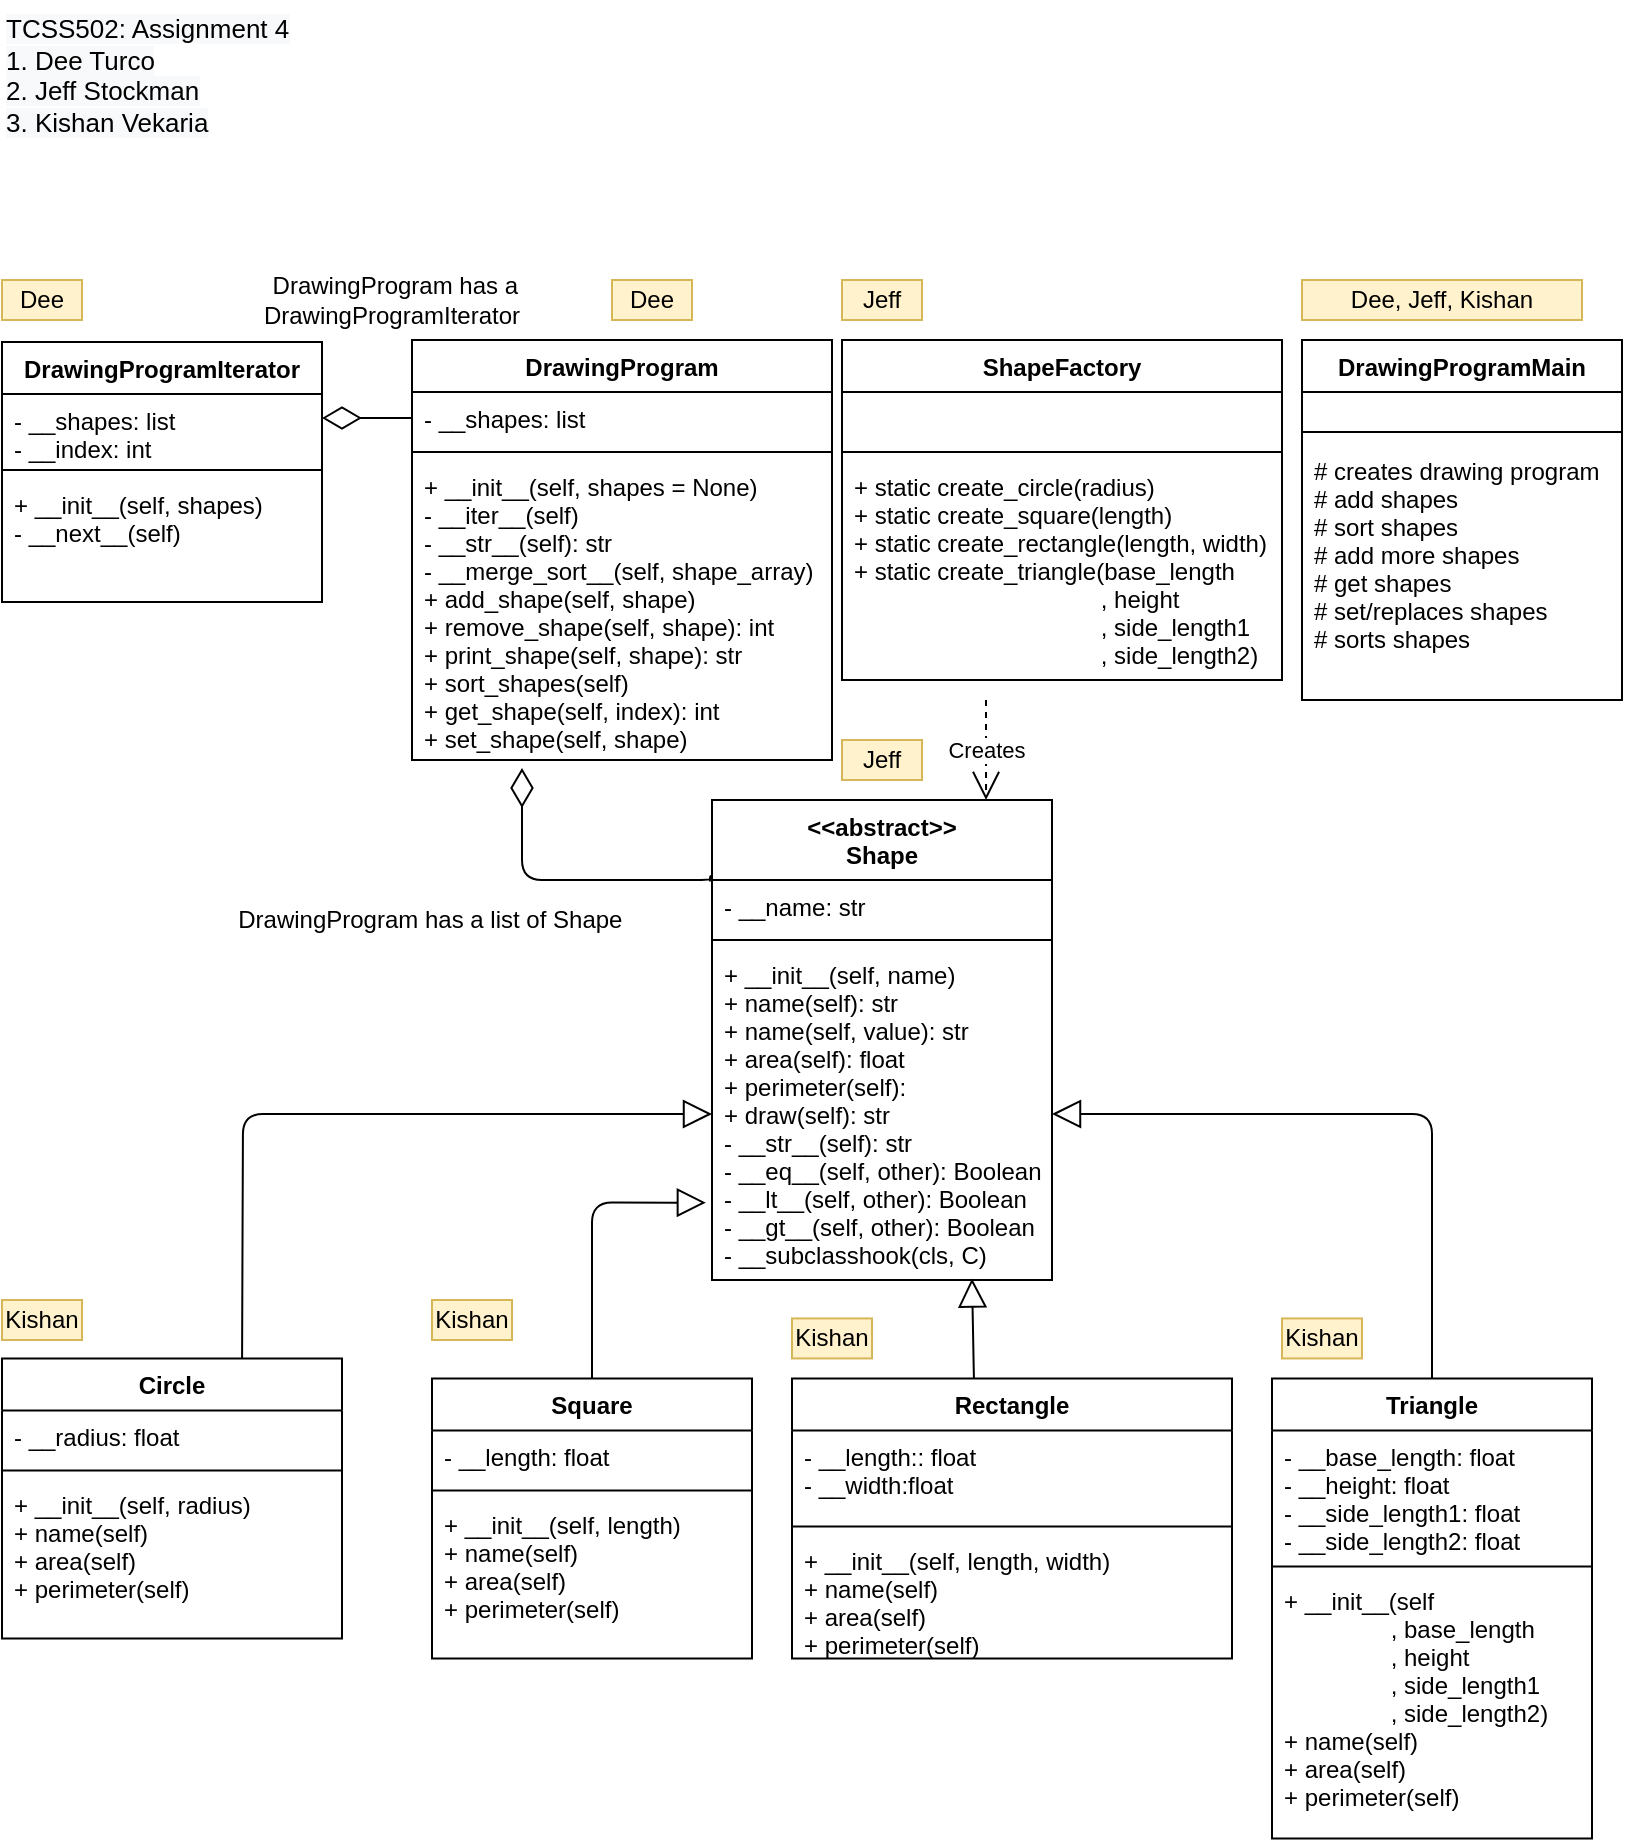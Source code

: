 <mxfile version="13.9.9" type="device"><diagram name="Page-1" id="c4acf3e9-155e-7222-9cf6-157b1a14988f"><mxGraphModel dx="872" dy="494" grid="1" gridSize="10" guides="1" tooltips="1" connect="1" arrows="1" fold="1" page="1" pageScale="1" pageWidth="850" pageHeight="1100" math="0" shadow="0"><root><mxCell id="0"/><mxCell id="1" parent="0"/><mxCell id="4N3GkSBLGt56kkMrbvlM-39" value="" style="endArrow=block;html=1;exitX=0.5;exitY=0;exitDx=0;exitDy=0;endFill=0;entryX=0;entryY=0.5;entryDx=0;entryDy=0;edgeStyle=orthogonalEdgeStyle;endSize=12;" parent="1" target="4N3GkSBLGt56kkMrbvlM-13" edge="1"><mxGeometry width="50" height="50" relative="1" as="geometry"><mxPoint x="150" y="729.22" as="sourcePoint"/><mxPoint x="207" y="659.22" as="targetPoint"/></mxGeometry></mxCell><mxCell id="4N3GkSBLGt56kkMrbvlM-42" value="" style="endArrow=block;html=1;exitX=0.75;exitY=0;exitDx=0;exitDy=0;endFill=0;endSize=12;" parent="1" edge="1"><mxGeometry width="50" height="50" relative="1" as="geometry"><mxPoint x="515.96" y="729.22" as="sourcePoint"/><mxPoint x="515" y="679.22" as="targetPoint"/></mxGeometry></mxCell><mxCell id="4N3GkSBLGt56kkMrbvlM-43" value="" style="endArrow=block;html=1;exitX=0.5;exitY=0;exitDx=0;exitDy=0;endFill=0;entryX=1;entryY=0.5;entryDx=0;entryDy=0;edgeStyle=orthogonalEdgeStyle;endSize=12;" parent="1" source="4N3GkSBLGt56kkMrbvlM-27" target="4N3GkSBLGt56kkMrbvlM-13" edge="1"><mxGeometry width="50" height="50" relative="1" as="geometry"><mxPoint x="215" y="739.22" as="sourcePoint"/><mxPoint x="395" y="614.22" as="targetPoint"/></mxGeometry></mxCell><mxCell id="4N3GkSBLGt56kkMrbvlM-44" value="" style="endArrow=diamondThin;html=1;exitX=-0.006;exitY=0.17;exitDx=0;exitDy=0;endFill=0;edgeStyle=orthogonalEdgeStyle;exitPerimeter=0;strokeWidth=1;endSize=17;" parent="1" source="4N3GkSBLGt56kkMrbvlM-10" edge="1"><mxGeometry width="50" height="50" relative="1" as="geometry"><mxPoint x="180" y="729.22" as="sourcePoint"/><mxPoint x="290" y="424" as="targetPoint"/><Array as="points"><mxPoint x="385" y="478"/><mxPoint x="385" y="480"/><mxPoint x="290" y="480"/></Array></mxGeometry></mxCell><mxCell id="4N3GkSBLGt56kkMrbvlM-50" value="" style="endArrow=diamondThin;html=1;endFill=0;strokeWidth=1;endSize=17;exitX=0;exitY=0.5;exitDx=0;exitDy=0;" parent="1" source="4N3GkSBLGt56kkMrbvlM-2" edge="1"><mxGeometry width="50" height="50" relative="1" as="geometry"><mxPoint x="235" y="250" as="sourcePoint"/><mxPoint x="190" y="249" as="targetPoint"/></mxGeometry></mxCell><mxCell id="tX_XbfCX2LsRfeMGmCVW-5" value="&amp;nbsp;DrawingProgram has a list of Shape" style="text;html=1;strokeColor=none;fillColor=none;align=center;verticalAlign=middle;whiteSpace=wrap;rounded=0;" parent="1" vertex="1"><mxGeometry x="110" y="490" width="265" height="20" as="geometry"/></mxCell><mxCell id="tX_XbfCX2LsRfeMGmCVW-6" value="" style="endArrow=block;html=1;exitX=0.5;exitY=0;exitDx=0;exitDy=0;endFill=0;entryX=-0.018;entryY=0.767;entryDx=0;entryDy=0;edgeStyle=orthogonalEdgeStyle;endSize=12;entryPerimeter=0;" parent="1" source="4N3GkSBLGt56kkMrbvlM-19" target="4N3GkSBLGt56kkMrbvlM-13" edge="1"><mxGeometry width="50" height="50" relative="1" as="geometry"><mxPoint x="160" y="739.22" as="sourcePoint"/><mxPoint x="395" y="605" as="targetPoint"/></mxGeometry></mxCell><mxCell id="tX_XbfCX2LsRfeMGmCVW-2" value="Creates" style="endArrow=open;endSize=12;dashed=1;html=1;entryX=0.806;entryY=0;entryDx=0;entryDy=0;entryPerimeter=0;" parent="1" target="4N3GkSBLGt56kkMrbvlM-10" edge="1"><mxGeometry width="160" relative="1" as="geometry"><mxPoint x="522" y="390" as="sourcePoint"/><mxPoint x="520" y="457" as="targetPoint"/></mxGeometry></mxCell><mxCell id="4N3GkSBLGt56kkMrbvlM-5" value="DrawingProgramIterator" style="swimlane;fontStyle=1;align=center;verticalAlign=top;childLayout=stackLayout;horizontal=1;startSize=26;horizontalStack=0;resizeParent=1;resizeParentMax=0;resizeLast=0;collapsible=1;marginBottom=0;" parent="1" vertex="1"><mxGeometry x="30" y="211" width="160" height="130" as="geometry"/></mxCell><mxCell id="4N3GkSBLGt56kkMrbvlM-6" value="- __shapes: list&#10;- __index: int" style="text;strokeColor=none;fillColor=none;align=left;verticalAlign=top;spacingLeft=4;spacingRight=4;overflow=hidden;rotatable=0;points=[[0,0.5],[1,0.5]];portConstraint=eastwest;" parent="4N3GkSBLGt56kkMrbvlM-5" vertex="1"><mxGeometry y="26" width="160" height="34" as="geometry"/></mxCell><mxCell id="4N3GkSBLGt56kkMrbvlM-7" value="" style="line;strokeWidth=1;fillColor=none;align=left;verticalAlign=middle;spacingTop=-1;spacingLeft=3;spacingRight=3;rotatable=0;labelPosition=right;points=[];portConstraint=eastwest;" parent="4N3GkSBLGt56kkMrbvlM-5" vertex="1"><mxGeometry y="60" width="160" height="8" as="geometry"/></mxCell><mxCell id="4N3GkSBLGt56kkMrbvlM-8" value="+ __init__(self, shapes)&#10;- __next__(self)" style="text;strokeColor=none;fillColor=none;align=left;verticalAlign=top;spacingLeft=4;spacingRight=4;overflow=hidden;rotatable=0;points=[[0,0.5],[1,0.5]];portConstraint=eastwest;labelBackgroundColor=none;" parent="4N3GkSBLGt56kkMrbvlM-5" vertex="1"><mxGeometry y="68" width="160" height="62" as="geometry"/></mxCell><mxCell id="4N3GkSBLGt56kkMrbvlM-31" value="ShapeFactory" style="swimlane;fontStyle=1;align=center;verticalAlign=top;childLayout=stackLayout;horizontal=1;startSize=26;horizontalStack=0;resizeParent=1;resizeParentMax=0;resizeLast=0;collapsible=1;marginBottom=0;" parent="1" vertex="1"><mxGeometry x="450" y="210" width="220" height="170" as="geometry"/></mxCell><mxCell id="4N3GkSBLGt56kkMrbvlM-32" value=" " style="text;strokeColor=none;fillColor=none;align=left;verticalAlign=top;spacingLeft=4;spacingRight=4;overflow=hidden;rotatable=0;points=[[0,0.5],[1,0.5]];portConstraint=eastwest;" parent="4N3GkSBLGt56kkMrbvlM-31" vertex="1"><mxGeometry y="26" width="220" height="26" as="geometry"/></mxCell><mxCell id="4N3GkSBLGt56kkMrbvlM-33" value="" style="line;strokeWidth=1;fillColor=none;align=left;verticalAlign=middle;spacingTop=-1;spacingLeft=3;spacingRight=3;rotatable=0;labelPosition=right;points=[];portConstraint=eastwest;" parent="4N3GkSBLGt56kkMrbvlM-31" vertex="1"><mxGeometry y="52" width="220" height="8" as="geometry"/></mxCell><mxCell id="4N3GkSBLGt56kkMrbvlM-34" value="+ static create_circle(radius)&#10;+ static create_square(length)&#10;+ static create_rectangle(length, width)&#10;+ static create_triangle(base_length&#10;                                     , height&#10;                                     , side_length1&#10;                                     , side_length2)&#10;" style="text;strokeColor=none;fillColor=none;align=left;verticalAlign=top;spacingLeft=4;spacingRight=4;overflow=hidden;rotatable=0;points=[[0,0.5],[1,0.5]];portConstraint=eastwest;" parent="4N3GkSBLGt56kkMrbvlM-31" vertex="1"><mxGeometry y="60" width="220" height="110" as="geometry"/></mxCell><mxCell id="4N3GkSBLGt56kkMrbvlM-35" value="DrawingProgramMain" style="swimlane;fontStyle=1;align=center;verticalAlign=top;childLayout=stackLayout;horizontal=1;startSize=26;horizontalStack=0;resizeParent=1;resizeParentMax=0;resizeLast=0;collapsible=1;marginBottom=0;" parent="1" vertex="1"><mxGeometry x="680" y="210" width="160" height="180" as="geometry"/></mxCell><mxCell id="4N3GkSBLGt56kkMrbvlM-36" value=" " style="text;strokeColor=none;fillColor=none;align=left;verticalAlign=top;spacingLeft=4;spacingRight=4;overflow=hidden;rotatable=0;points=[[0,0.5],[1,0.5]];portConstraint=eastwest;" parent="4N3GkSBLGt56kkMrbvlM-35" vertex="1"><mxGeometry y="26" width="160" height="14" as="geometry"/></mxCell><mxCell id="4N3GkSBLGt56kkMrbvlM-37" value="" style="line;strokeWidth=1;fillColor=none;align=left;verticalAlign=middle;spacingTop=-1;spacingLeft=3;spacingRight=3;rotatable=0;labelPosition=right;points=[];portConstraint=eastwest;" parent="4N3GkSBLGt56kkMrbvlM-35" vertex="1"><mxGeometry y="40" width="160" height="12" as="geometry"/></mxCell><mxCell id="4N3GkSBLGt56kkMrbvlM-38" value="# creates drawing program&#10;# add shapes&#10;# sort shapes&#10;# add more shapes&#10;# get shapes&#10;# set/replaces shapes&#10;# sorts shapes" style="text;strokeColor=none;fillColor=none;align=left;verticalAlign=top;spacingLeft=4;spacingRight=4;overflow=hidden;rotatable=0;points=[[0,0.5],[1,0.5]];portConstraint=eastwest;" parent="4N3GkSBLGt56kkMrbvlM-35" vertex="1"><mxGeometry y="52" width="160" height="128" as="geometry"/></mxCell><mxCell id="4N3GkSBLGt56kkMrbvlM-14" value="Circle" style="swimlane;fontStyle=1;align=center;verticalAlign=top;childLayout=stackLayout;horizontal=1;startSize=26;horizontalStack=0;resizeParent=1;resizeParentMax=0;resizeLast=0;collapsible=1;marginBottom=0;" parent="1" vertex="1"><mxGeometry x="30" y="719.22" width="170" height="140" as="geometry"/></mxCell><mxCell id="4N3GkSBLGt56kkMrbvlM-15" value="- __radius: float" style="text;strokeColor=none;fillColor=none;align=left;verticalAlign=top;spacingLeft=4;spacingRight=4;overflow=hidden;rotatable=0;points=[[0,0.5],[1,0.5]];portConstraint=eastwest;" parent="4N3GkSBLGt56kkMrbvlM-14" vertex="1"><mxGeometry y="26" width="170" height="26" as="geometry"/></mxCell><mxCell id="4N3GkSBLGt56kkMrbvlM-16" value="" style="line;strokeWidth=1;fillColor=none;align=left;verticalAlign=middle;spacingTop=-1;spacingLeft=3;spacingRight=3;rotatable=0;labelPosition=right;points=[];portConstraint=eastwest;" parent="4N3GkSBLGt56kkMrbvlM-14" vertex="1"><mxGeometry y="52" width="170" height="8" as="geometry"/></mxCell><mxCell id="4N3GkSBLGt56kkMrbvlM-17" value="+ __init__(self, radius)&#10;+ name(self)&#10;+ area(self)&#10;+ perimeter(self)" style="text;strokeColor=none;fillColor=none;align=left;verticalAlign=top;spacingLeft=4;spacingRight=4;overflow=hidden;rotatable=0;points=[[0,0.5],[1,0.5]];portConstraint=eastwest;" parent="4N3GkSBLGt56kkMrbvlM-14" vertex="1"><mxGeometry y="60" width="170" height="80" as="geometry"/></mxCell><mxCell id="4N3GkSBLGt56kkMrbvlM-10" value="&lt;&lt;abstract&gt;&gt;&#10;Shape" style="swimlane;fontStyle=1;align=center;verticalAlign=top;childLayout=stackLayout;horizontal=1;startSize=40;horizontalStack=0;resizeParent=1;resizeParentMax=0;resizeLast=0;collapsible=1;marginBottom=0;" parent="1" vertex="1"><mxGeometry x="385" y="440" width="170" height="240" as="geometry"/></mxCell><mxCell id="4N3GkSBLGt56kkMrbvlM-11" value="- __name: str" style="text;strokeColor=none;fillColor=none;align=left;verticalAlign=top;spacingLeft=4;spacingRight=4;overflow=hidden;rotatable=0;points=[[0,0.5],[1,0.5]];portConstraint=eastwest;" parent="4N3GkSBLGt56kkMrbvlM-10" vertex="1"><mxGeometry y="40" width="170" height="26" as="geometry"/></mxCell><mxCell id="4N3GkSBLGt56kkMrbvlM-12" value="" style="line;strokeWidth=1;fillColor=none;align=left;verticalAlign=middle;spacingTop=-1;spacingLeft=3;spacingRight=3;rotatable=0;labelPosition=right;points=[];portConstraint=eastwest;" parent="4N3GkSBLGt56kkMrbvlM-10" vertex="1"><mxGeometry y="66" width="170" height="8" as="geometry"/></mxCell><mxCell id="4N3GkSBLGt56kkMrbvlM-13" value="+ __init__(self, name)&#10;+ name(self): str&#10;+ name(self, value): str&#10;+ area(self): float&#10;+ perimeter(self):&#10;+ draw(self): str&#10;- __str__(self): str&#10;- __eq__(self, other): Boolean&#10;- __lt__(self, other): Boolean&#10;- __gt__(self, other): Boolean&#10;- __subclasshook(cls, C)" style="text;strokeColor=none;fillColor=none;align=left;verticalAlign=top;spacingLeft=4;spacingRight=4;overflow=hidden;rotatable=0;points=[[0,0.5],[1,0.5]];portConstraint=eastwest;" parent="4N3GkSBLGt56kkMrbvlM-10" vertex="1"><mxGeometry y="74" width="170" height="166" as="geometry"/></mxCell><mxCell id="4N3GkSBLGt56kkMrbvlM-27" value="Triangle" style="swimlane;fontStyle=1;align=center;verticalAlign=top;childLayout=stackLayout;horizontal=1;startSize=26;horizontalStack=0;resizeParent=1;resizeParentMax=0;resizeLast=0;collapsible=1;marginBottom=0;" parent="1" vertex="1"><mxGeometry x="665" y="729.22" width="160" height="230" as="geometry"/></mxCell><mxCell id="4N3GkSBLGt56kkMrbvlM-28" value="- __base_length: float&#10;- __height: float&#10;- __side_length1: float&#10;- __side_length2: float&#10;" style="text;strokeColor=none;fillColor=none;align=left;verticalAlign=top;spacingLeft=4;spacingRight=4;overflow=hidden;rotatable=0;points=[[0,0.5],[1,0.5]];portConstraint=eastwest;" parent="4N3GkSBLGt56kkMrbvlM-27" vertex="1"><mxGeometry y="26" width="160" height="64" as="geometry"/></mxCell><mxCell id="4N3GkSBLGt56kkMrbvlM-29" value="" style="line;strokeWidth=1;fillColor=none;align=left;verticalAlign=middle;spacingTop=-1;spacingLeft=3;spacingRight=3;rotatable=0;labelPosition=right;points=[];portConstraint=eastwest;" parent="4N3GkSBLGt56kkMrbvlM-27" vertex="1"><mxGeometry y="90" width="160" height="8" as="geometry"/></mxCell><mxCell id="4N3GkSBLGt56kkMrbvlM-30" value="+ __init__(self&#10;                , base_length&#10;                , height&#10;                , side_length1&#10;                , side_length2) &#10;+ name(self)&#10;+ area(self)&#10;+ perimeter(self)" style="text;strokeColor=none;fillColor=none;align=left;verticalAlign=top;spacingLeft=4;spacingRight=4;overflow=hidden;rotatable=0;points=[[0,0.5],[1,0.5]];portConstraint=eastwest;" parent="4N3GkSBLGt56kkMrbvlM-27" vertex="1"><mxGeometry y="98" width="160" height="132" as="geometry"/></mxCell><mxCell id="4N3GkSBLGt56kkMrbvlM-19" value="Square" style="swimlane;fontStyle=1;align=center;verticalAlign=top;childLayout=stackLayout;horizontal=1;startSize=26;horizontalStack=0;resizeParent=1;resizeParentMax=0;resizeLast=0;collapsible=1;marginBottom=0;" parent="1" vertex="1"><mxGeometry x="245" y="729.22" width="160" height="140" as="geometry"/></mxCell><mxCell id="4N3GkSBLGt56kkMrbvlM-20" value="- __length: float" style="text;strokeColor=none;fillColor=none;align=left;verticalAlign=top;spacingLeft=4;spacingRight=4;overflow=hidden;rotatable=0;points=[[0,0.5],[1,0.5]];portConstraint=eastwest;" parent="4N3GkSBLGt56kkMrbvlM-19" vertex="1"><mxGeometry y="26" width="160" height="26" as="geometry"/></mxCell><mxCell id="4N3GkSBLGt56kkMrbvlM-21" value="" style="line;strokeWidth=1;fillColor=none;align=left;verticalAlign=middle;spacingTop=-1;spacingLeft=3;spacingRight=3;rotatable=0;labelPosition=right;points=[];portConstraint=eastwest;" parent="4N3GkSBLGt56kkMrbvlM-19" vertex="1"><mxGeometry y="52" width="160" height="8" as="geometry"/></mxCell><mxCell id="4N3GkSBLGt56kkMrbvlM-22" value="+ __init__(self, length)&#10;+ name(self)&#10;+ area(self)&#10;+ perimeter(self)" style="text;strokeColor=none;fillColor=none;align=left;verticalAlign=top;spacingLeft=4;spacingRight=4;overflow=hidden;rotatable=0;points=[[0,0.5],[1,0.5]];portConstraint=eastwest;" parent="4N3GkSBLGt56kkMrbvlM-19" vertex="1"><mxGeometry y="60" width="160" height="80" as="geometry"/></mxCell><mxCell id="4N3GkSBLGt56kkMrbvlM-23" value="Rectangle" style="swimlane;fontStyle=1;align=center;verticalAlign=top;childLayout=stackLayout;horizontal=1;startSize=26;horizontalStack=0;resizeParent=1;resizeParentMax=0;resizeLast=0;collapsible=1;marginBottom=0;" parent="1" vertex="1"><mxGeometry x="425" y="729.22" width="220" height="140" as="geometry"/></mxCell><mxCell id="4N3GkSBLGt56kkMrbvlM-24" value="- __length:: float&#10;- __width:float" style="text;strokeColor=none;fillColor=none;align=left;verticalAlign=top;spacingLeft=4;spacingRight=4;overflow=hidden;rotatable=0;points=[[0,0.5],[1,0.5]];portConstraint=eastwest;" parent="4N3GkSBLGt56kkMrbvlM-23" vertex="1"><mxGeometry y="26" width="220" height="44" as="geometry"/></mxCell><mxCell id="4N3GkSBLGt56kkMrbvlM-25" value="" style="line;strokeWidth=1;fillColor=none;align=left;verticalAlign=middle;spacingTop=-1;spacingLeft=3;spacingRight=3;rotatable=0;labelPosition=right;points=[];portConstraint=eastwest;" parent="4N3GkSBLGt56kkMrbvlM-23" vertex="1"><mxGeometry y="70" width="220" height="8" as="geometry"/></mxCell><mxCell id="4N3GkSBLGt56kkMrbvlM-26" value="+ __init__(self, length, width)&#10;+ name(self)&#10;+ area(self)&#10;+ perimeter(self)" style="text;strokeColor=none;fillColor=none;align=left;verticalAlign=top;spacingLeft=4;spacingRight=4;overflow=hidden;rotatable=0;points=[[0,0.5],[1,0.5]];portConstraint=eastwest;" parent="4N3GkSBLGt56kkMrbvlM-23" vertex="1"><mxGeometry y="78" width="220" height="62" as="geometry"/></mxCell><mxCell id="4N3GkSBLGt56kkMrbvlM-1" value="DrawingProgram" style="swimlane;fontStyle=1;align=center;verticalAlign=top;childLayout=stackLayout;horizontal=1;startSize=26;horizontalStack=0;resizeParent=1;resizeParentMax=0;resizeLast=0;collapsible=1;marginBottom=0;" parent="1" vertex="1"><mxGeometry x="235" y="210" width="210" height="210" as="geometry"/></mxCell><mxCell id="4N3GkSBLGt56kkMrbvlM-2" value="- __shapes: list" style="text;strokeColor=none;fillColor=none;align=left;verticalAlign=top;spacingLeft=4;spacingRight=4;overflow=hidden;rotatable=0;points=[[0,0.5],[1,0.5]];portConstraint=eastwest;" parent="4N3GkSBLGt56kkMrbvlM-1" vertex="1"><mxGeometry y="26" width="210" height="26" as="geometry"/></mxCell><mxCell id="4N3GkSBLGt56kkMrbvlM-3" value="" style="line;strokeWidth=1;fillColor=none;align=left;verticalAlign=middle;spacingTop=-1;spacingLeft=3;spacingRight=3;rotatable=0;labelPosition=right;points=[];portConstraint=eastwest;" parent="4N3GkSBLGt56kkMrbvlM-1" vertex="1"><mxGeometry y="52" width="210" height="8" as="geometry"/></mxCell><mxCell id="4N3GkSBLGt56kkMrbvlM-4" value="+ __init__(self, shapes = None)&#10;- __iter__(self)&#10;- __str__(self): str&#10;- __merge_sort__(self, shape_array)&#10;+ add_shape(self, shape) &#10;+ remove_shape(self, shape): int&#10;+ print_shape(self, shape): str&#10;+ sort_shapes(self)&#10;+ get_shape(self, index): int&#10;+ set_shape(self, shape)&#10;&#10;" style="text;strokeColor=none;fillColor=none;align=left;verticalAlign=top;spacingLeft=4;spacingRight=4;overflow=hidden;rotatable=0;points=[[0,0.5],[1,0.5]];portConstraint=eastwest;" parent="4N3GkSBLGt56kkMrbvlM-1" vertex="1"><mxGeometry y="60" width="210" height="150" as="geometry"/></mxCell><mxCell id="Rq_XJLtLICkmbcw6zepk-2" value="&lt;span style=&quot;color: rgb(0 , 0 , 0) ; font-family: &amp;#34;helvetica&amp;#34; ; font-size: 13px ; font-style: normal ; font-weight: 400 ; letter-spacing: normal ; text-align: center ; text-indent: 0px ; text-transform: none ; word-spacing: 0px ; background-color: rgb(248 , 249 , 250) ; display: inline ; float: none&quot;&gt;TCSS502: Assignment 4&lt;br&gt;1. Dee Turco&lt;br&gt;2. Jeff Stockman&lt;br&gt;3. Kishan Vekaria&lt;br&gt;&lt;/span&gt;" style="text;whiteSpace=wrap;html=1;" parent="1" vertex="1"><mxGeometry x="30" y="40" width="380" height="80" as="geometry"/></mxCell><mxCell id="28Jxpk0adIaH5T3yViV--2" value="&amp;nbsp;DrawingProgram has a DrawingProgramIterator" style="text;html=1;strokeColor=none;fillColor=none;align=center;verticalAlign=middle;whiteSpace=wrap;rounded=0;" parent="1" vertex="1"><mxGeometry x="130" y="180" width="190" height="20" as="geometry"/></mxCell><mxCell id="Va2s5TgKWeaZm2OfFZHi-3" value="Dee" style="text;html=1;strokeColor=#d6b656;fillColor=#fff2cc;align=center;verticalAlign=middle;whiteSpace=wrap;rounded=0;" parent="1" vertex="1"><mxGeometry x="335" y="180" width="40" height="20" as="geometry"/></mxCell><mxCell id="Va2s5TgKWeaZm2OfFZHi-4" value="Dee" style="text;html=1;strokeColor=#d6b656;fillColor=#fff2cc;align=center;verticalAlign=middle;whiteSpace=wrap;rounded=0;" parent="1" vertex="1"><mxGeometry x="30" y="180" width="40" height="20" as="geometry"/></mxCell><mxCell id="Va2s5TgKWeaZm2OfFZHi-5" value="Jeff" style="text;html=1;strokeColor=#d6b656;fillColor=#fff2cc;align=center;verticalAlign=middle;whiteSpace=wrap;rounded=0;" parent="1" vertex="1"><mxGeometry x="450" y="410" width="40" height="20" as="geometry"/></mxCell><mxCell id="Va2s5TgKWeaZm2OfFZHi-6" value="Jeff" style="text;html=1;strokeColor=#d6b656;fillColor=#fff2cc;align=center;verticalAlign=middle;whiteSpace=wrap;rounded=0;" parent="1" vertex="1"><mxGeometry x="450" y="180" width="40" height="20" as="geometry"/></mxCell><mxCell id="Va2s5TgKWeaZm2OfFZHi-7" value="Kishan" style="text;html=1;strokeColor=#d6b656;fillColor=#fff2cc;align=center;verticalAlign=middle;whiteSpace=wrap;rounded=0;" parent="1" vertex="1"><mxGeometry x="30" y="690" width="40" height="20" as="geometry"/></mxCell><mxCell id="Va2s5TgKWeaZm2OfFZHi-8" value="Kishan" style="text;html=1;strokeColor=#d6b656;fillColor=#fff2cc;align=center;verticalAlign=middle;whiteSpace=wrap;rounded=0;" parent="1" vertex="1"><mxGeometry x="245" y="690" width="40" height="20" as="geometry"/></mxCell><mxCell id="Va2s5TgKWeaZm2OfFZHi-9" value="Kishan" style="text;html=1;strokeColor=#d6b656;fillColor=#fff2cc;align=center;verticalAlign=middle;whiteSpace=wrap;rounded=0;" parent="1" vertex="1"><mxGeometry x="425" y="699.22" width="40" height="20" as="geometry"/></mxCell><mxCell id="Va2s5TgKWeaZm2OfFZHi-10" value="Kishan" style="text;html=1;strokeColor=#d6b656;fillColor=#fff2cc;align=center;verticalAlign=middle;whiteSpace=wrap;rounded=0;" parent="1" vertex="1"><mxGeometry x="670" y="699.22" width="40" height="20" as="geometry"/></mxCell><mxCell id="Va2s5TgKWeaZm2OfFZHi-11" value="Dee, Jeff, Kishan" style="text;html=1;strokeColor=#d6b656;fillColor=#fff2cc;align=center;verticalAlign=middle;whiteSpace=wrap;rounded=0;" parent="1" vertex="1"><mxGeometry x="680" y="180" width="140" height="20" as="geometry"/></mxCell></root></mxGraphModel></diagram></mxfile>